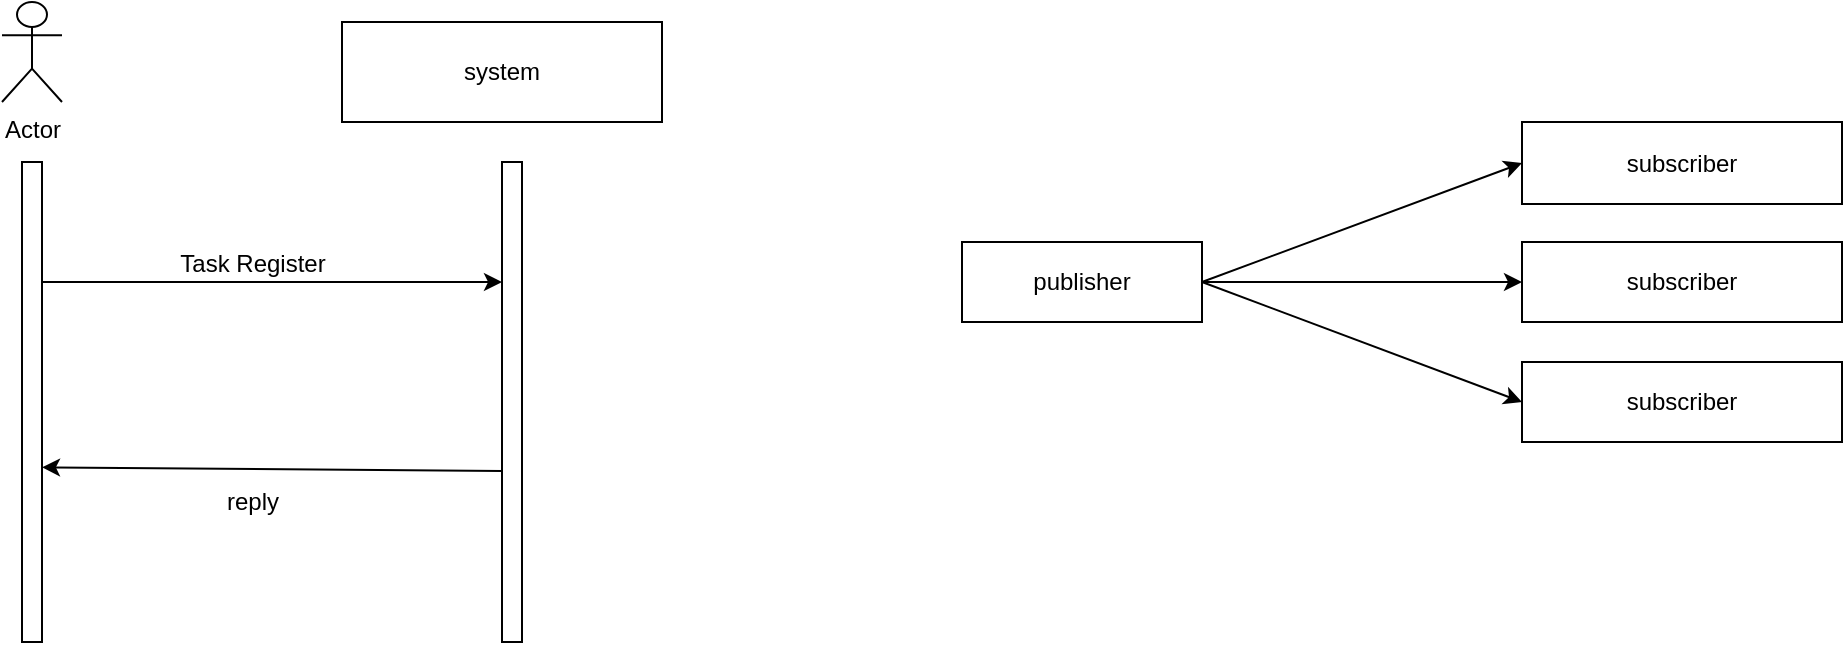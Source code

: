 <mxfile version="13.7.5" type="github">
  <diagram name="Page-1" id="e7e014a7-5840-1c2e-5031-d8a46d1fe8dd">
    <mxGraphModel dx="1231" dy="883" grid="1" gridSize="10" guides="1" tooltips="1" connect="1" arrows="1" fold="1" page="1" pageScale="1" pageWidth="1169" pageHeight="826" background="#ffffff" math="0" shadow="0">
      <root>
        <mxCell id="0" />
        <mxCell id="1" parent="0" />
        <mxCell id="sDdto7aKOgxgB0f0ACSr-41" value="Actor" style="shape=umlActor;verticalLabelPosition=bottom;verticalAlign=top;html=1;outlineConnect=0;" parent="1" vertex="1">
          <mxGeometry x="40" y="40" width="30" height="50" as="geometry" />
        </mxCell>
        <mxCell id="sDdto7aKOgxgB0f0ACSr-42" value="system" style="rounded=0;whiteSpace=wrap;html=1;" parent="1" vertex="1">
          <mxGeometry x="210" y="50" width="160" height="50" as="geometry" />
        </mxCell>
        <mxCell id="sDdto7aKOgxgB0f0ACSr-47" style="edgeStyle=orthogonalEdgeStyle;rounded=0;orthogonalLoop=1;jettySize=auto;html=1;exitX=1;exitY=0.25;exitDx=0;exitDy=0;entryX=0;entryY=0.25;entryDx=0;entryDy=0;" parent="1" source="sDdto7aKOgxgB0f0ACSr-43" target="sDdto7aKOgxgB0f0ACSr-45" edge="1">
          <mxGeometry relative="1" as="geometry">
            <mxPoint x="440" y="210" as="targetPoint" />
          </mxGeometry>
        </mxCell>
        <mxCell id="sDdto7aKOgxgB0f0ACSr-43" value="" style="rounded=0;whiteSpace=wrap;html=1;" parent="1" vertex="1">
          <mxGeometry x="50" y="120" width="10" height="240" as="geometry" />
        </mxCell>
        <mxCell id="sDdto7aKOgxgB0f0ACSr-45" value="" style="rounded=0;whiteSpace=wrap;html=1;" parent="1" vertex="1">
          <mxGeometry x="290" y="120" width="10" height="240" as="geometry" />
        </mxCell>
        <mxCell id="sDdto7aKOgxgB0f0ACSr-49" value="" style="endArrow=classic;html=1;entryX=1;entryY=0.636;entryDx=0;entryDy=0;entryPerimeter=0;exitX=0;exitY=0.644;exitDx=0;exitDy=0;exitPerimeter=0;" parent="1" source="sDdto7aKOgxgB0f0ACSr-45" target="sDdto7aKOgxgB0f0ACSr-43" edge="1">
          <mxGeometry width="50" height="50" relative="1" as="geometry">
            <mxPoint x="370" y="350" as="sourcePoint" />
            <mxPoint x="420" y="300" as="targetPoint" />
          </mxGeometry>
        </mxCell>
        <mxCell id="B4EqauVhTjoRC0mvep1e-1" value="Task Register" style="text;html=1;align=center;verticalAlign=middle;resizable=0;points=[];autosize=1;" vertex="1" parent="1">
          <mxGeometry x="120" y="161" width="90" height="20" as="geometry" />
        </mxCell>
        <mxCell id="B4EqauVhTjoRC0mvep1e-2" value="reply" style="text;html=1;align=center;verticalAlign=middle;resizable=0;points=[];autosize=1;" vertex="1" parent="1">
          <mxGeometry x="145" y="280" width="40" height="20" as="geometry" />
        </mxCell>
        <mxCell id="B4EqauVhTjoRC0mvep1e-5" value="publisher" style="rounded=0;whiteSpace=wrap;html=1;" vertex="1" parent="1">
          <mxGeometry x="520" y="160" width="120" height="40" as="geometry" />
        </mxCell>
        <mxCell id="B4EqauVhTjoRC0mvep1e-6" value="subscriber" style="rounded=0;whiteSpace=wrap;html=1;" vertex="1" parent="1">
          <mxGeometry x="800" y="100" width="160" height="41" as="geometry" />
        </mxCell>
        <mxCell id="B4EqauVhTjoRC0mvep1e-7" style="edgeStyle=orthogonalEdgeStyle;rounded=0;orthogonalLoop=1;jettySize=auto;html=1;exitX=0.5;exitY=1;exitDx=0;exitDy=0;" edge="1" parent="1" source="B4EqauVhTjoRC0mvep1e-6" target="B4EqauVhTjoRC0mvep1e-6">
          <mxGeometry relative="1" as="geometry" />
        </mxCell>
        <mxCell id="B4EqauVhTjoRC0mvep1e-8" value="subscriber" style="rounded=0;whiteSpace=wrap;html=1;" vertex="1" parent="1">
          <mxGeometry x="800" y="160" width="160" height="40" as="geometry" />
        </mxCell>
        <mxCell id="B4EqauVhTjoRC0mvep1e-9" value="subscriber" style="rounded=0;whiteSpace=wrap;html=1;" vertex="1" parent="1">
          <mxGeometry x="800" y="220" width="160" height="40" as="geometry" />
        </mxCell>
        <mxCell id="B4EqauVhTjoRC0mvep1e-11" value="" style="endArrow=classic;html=1;entryX=0;entryY=0.5;entryDx=0;entryDy=0;exitX=1;exitY=0.5;exitDx=0;exitDy=0;" edge="1" parent="1" source="B4EqauVhTjoRC0mvep1e-5" target="B4EqauVhTjoRC0mvep1e-8">
          <mxGeometry width="50" height="50" relative="1" as="geometry">
            <mxPoint x="640" y="190" as="sourcePoint" />
            <mxPoint x="690" y="140" as="targetPoint" />
          </mxGeometry>
        </mxCell>
        <mxCell id="B4EqauVhTjoRC0mvep1e-12" value="" style="endArrow=classic;html=1;entryX=0;entryY=0.5;entryDx=0;entryDy=0;" edge="1" parent="1" target="B4EqauVhTjoRC0mvep1e-6">
          <mxGeometry width="50" height="50" relative="1" as="geometry">
            <mxPoint x="640" y="180" as="sourcePoint" />
            <mxPoint x="810" y="190" as="targetPoint" />
          </mxGeometry>
        </mxCell>
        <mxCell id="B4EqauVhTjoRC0mvep1e-13" value="" style="endArrow=classic;html=1;entryX=0;entryY=0.5;entryDx=0;entryDy=0;exitX=1;exitY=0.5;exitDx=0;exitDy=0;" edge="1" parent="1" source="B4EqauVhTjoRC0mvep1e-5" target="B4EqauVhTjoRC0mvep1e-9">
          <mxGeometry width="50" height="50" relative="1" as="geometry">
            <mxPoint x="650" y="190" as="sourcePoint" />
            <mxPoint x="810" y="130.5" as="targetPoint" />
          </mxGeometry>
        </mxCell>
      </root>
    </mxGraphModel>
  </diagram>
</mxfile>
